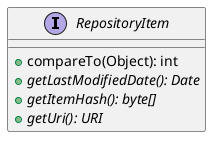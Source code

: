 @startuml

    interface RepositoryItem [[RepositoryItem.html]] {
        +compareTo(Object): int
        {abstract} +getLastModifiedDate(): Date
        {abstract} +getItemHash(): byte[]
        {abstract} +getUri(): URI
    }

@enduml
